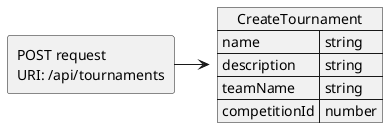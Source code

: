 @startuml Create tournament request
allowmixing

agent "POST request \nURI: /api/tournaments"
  json "CreateTournament" as J {
    "name": "string",
    "description": "string",
    "teamName": "string",
    "competitionId": "number"
  }

"POST request \nURI: /api/tournaments" -> J 
@enduml
